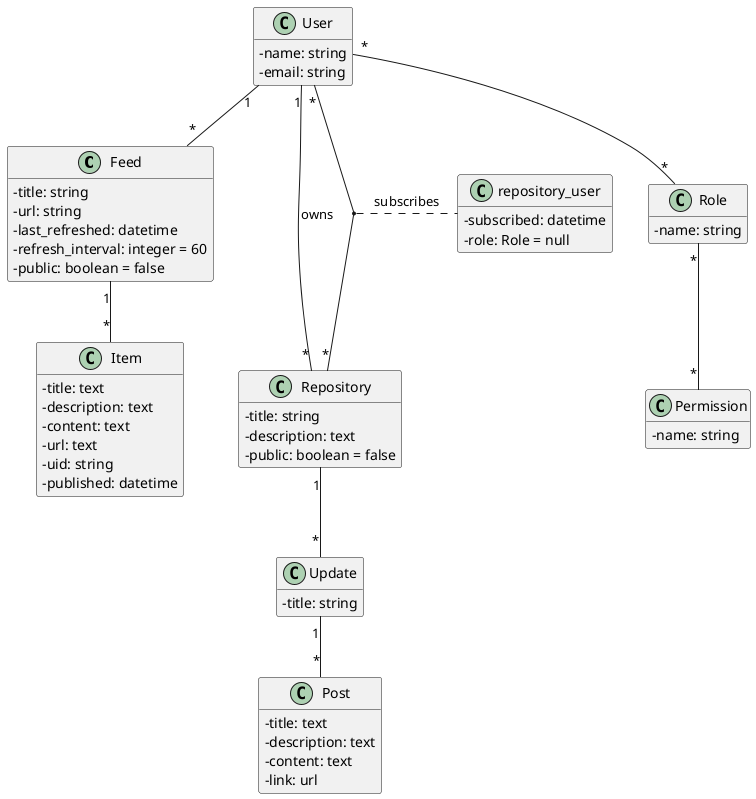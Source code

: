 @startuml
skinparam classAttributeIconSize 0
hide empty members

class Feed {
- title: string
- url: string
- last_refreshed: datetime
- refresh_interval: integer = 60
- public: boolean = false
}

class Item {
- title: text
- description: text
- content: text
- url: text
- uid: string
- published: datetime
}

Feed "1" -- "*" Item

class User {
- name: string
- email: string
}

class Role {
- name: string
}

class Permission {
- name: string
}

User "1" -- "*" Feed
User "*" -- "*" Role
Role "*" -- "*" Permission

class Repository {
- title: string
- description: text
- public: boolean = false
}

class Update {
- title: string
}

class Post {
- title: text
- description: text
- content: text
- link: url
}

User "1" -- "*" Repository : owns
User "*" -- "*" Repository
(User,Repository) . repository_user: subscribes

class repository_user {
- subscribed: datetime
- role: Role = null
}

Repository "1" -- "*" Update
Update "1" -- "*" Post


@enduml

